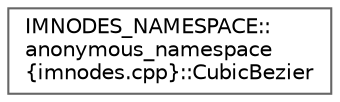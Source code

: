 digraph "Graphical Class Hierarchy"
{
 // LATEX_PDF_SIZE
  bgcolor="transparent";
  edge [fontname=Helvetica,fontsize=10,labelfontname=Helvetica,labelfontsize=10];
  node [fontname=Helvetica,fontsize=10,shape=box,height=0.2,width=0.4];
  rankdir="LR";
  Node0 [label="IMNODES_NAMESPACE::\lanonymous_namespace\l\{imnodes.cpp\}::CubicBezier",height=0.2,width=0.4,color="grey40", fillcolor="white", style="filled",URL="$struct_i_m_n_o_d_e_s___n_a_m_e_s_p_a_c_e_1_1anonymous__namespace_02imnodes_8cpp_03_1_1_cubic_bezier.html",tooltip=" "];
}
